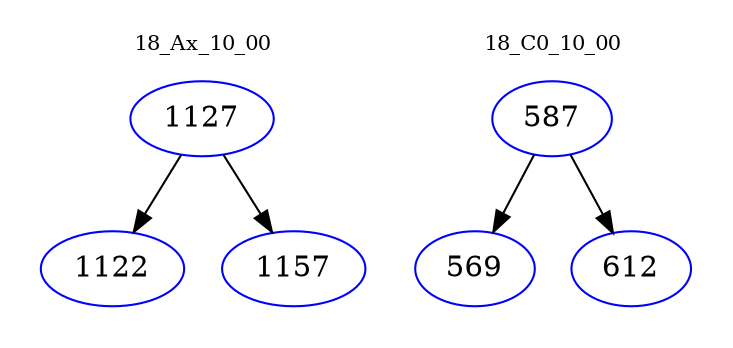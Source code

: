 digraph{
subgraph cluster_0 {
color = white
label = "18_Ax_10_00";
fontsize=10;
T0_1127 [label="1127", color="blue"]
T0_1127 -> T0_1122 [color="black"]
T0_1122 [label="1122", color="blue"]
T0_1127 -> T0_1157 [color="black"]
T0_1157 [label="1157", color="blue"]
}
subgraph cluster_1 {
color = white
label = "18_C0_10_00";
fontsize=10;
T1_587 [label="587", color="blue"]
T1_587 -> T1_569 [color="black"]
T1_569 [label="569", color="blue"]
T1_587 -> T1_612 [color="black"]
T1_612 [label="612", color="blue"]
}
}
